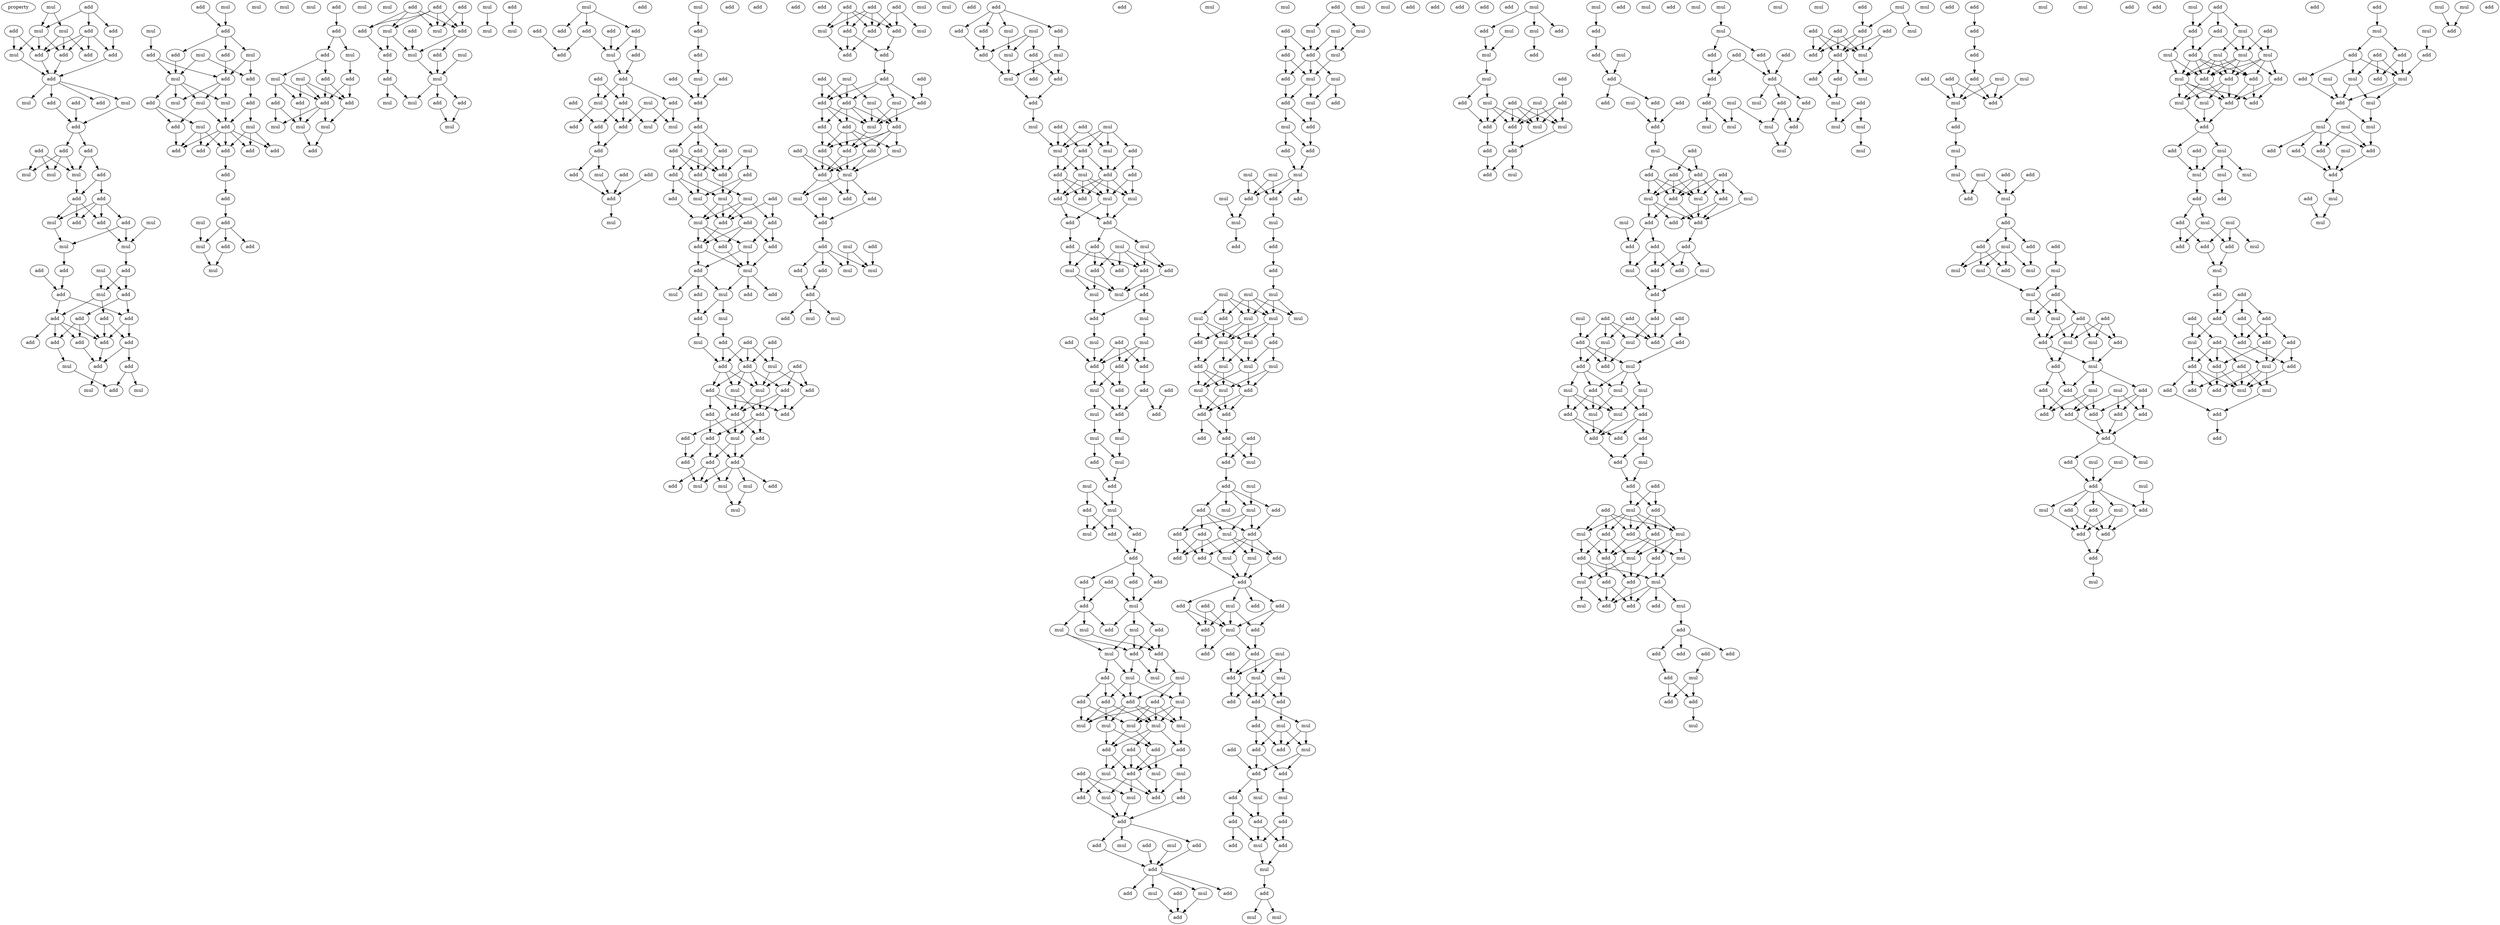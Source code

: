 digraph {
    node [fontcolor=black]
    property [mul=2,lf=1.6]
    0 [ label = add ];
    1 [ label = mul ];
    2 [ label = mul ];
    3 [ label = mul ];
    4 [ label = add ];
    5 [ label = add ];
    6 [ label = add ];
    7 [ label = add ];
    8 [ label = add ];
    9 [ label = add ];
    10 [ label = mul ];
    11 [ label = add ];
    12 [ label = add ];
    13 [ label = mul ];
    14 [ label = mul ];
    15 [ label = add ];
    16 [ label = add ];
    17 [ label = add ];
    18 [ label = add ];
    19 [ label = add ];
    20 [ label = add ];
    21 [ label = add ];
    22 [ label = add ];
    23 [ label = mul ];
    24 [ label = mul ];
    25 [ label = mul ];
    26 [ label = add ];
    27 [ label = add ];
    28 [ label = mul ];
    29 [ label = add ];
    30 [ label = add ];
    31 [ label = mul ];
    32 [ label = add ];
    33 [ label = mul ];
    34 [ label = mul ];
    35 [ label = add ];
    36 [ label = mul ];
    37 [ label = add ];
    38 [ label = add ];
    39 [ label = add ];
    40 [ label = add ];
    41 [ label = mul ];
    42 [ label = add ];
    43 [ label = add ];
    44 [ label = add ];
    45 [ label = add ];
    46 [ label = add ];
    47 [ label = add ];
    48 [ label = add ];
    49 [ label = add ];
    50 [ label = add ];
    51 [ label = add ];
    52 [ label = mul ];
    53 [ label = add ];
    54 [ label = add ];
    55 [ label = mul ];
    56 [ label = mul ];
    57 [ label = add ];
    58 [ label = mul ];
    59 [ label = add ];
    60 [ label = mul ];
    61 [ label = mul ];
    62 [ label = add ];
    63 [ label = add ];
    64 [ label = add ];
    65 [ label = mul ];
    66 [ label = mul ];
    67 [ label = add ];
    68 [ label = add ];
    69 [ label = add ];
    70 [ label = add ];
    71 [ label = mul ];
    72 [ label = mul ];
    73 [ label = mul ];
    74 [ label = mul ];
    75 [ label = add ];
    76 [ label = mul ];
    77 [ label = add ];
    78 [ label = add ];
    79 [ label = add ];
    80 [ label = add ];
    81 [ label = add ];
    82 [ label = add ];
    83 [ label = add ];
    84 [ label = add ];
    85 [ label = mul ];
    86 [ label = add ];
    87 [ label = mul ];
    88 [ label = add ];
    89 [ label = add ];
    90 [ label = mul ];
    91 [ label = mul ];
    92 [ label = mul ];
    93 [ label = mul ];
    94 [ label = add ];
    95 [ label = add ];
    96 [ label = add ];
    97 [ label = mul ];
    98 [ label = mul ];
    99 [ label = mul ];
    100 [ label = add ];
    101 [ label = mul ];
    102 [ label = add ];
    103 [ label = add ];
    104 [ label = add ];
    105 [ label = add ];
    106 [ label = add ];
    107 [ label = mul ];
    108 [ label = mul ];
    109 [ label = mul ];
    110 [ label = mul ];
    111 [ label = add ];
    112 [ label = add ];
    113 [ label = add ];
    114 [ label = add ];
    115 [ label = add ];
    116 [ label = add ];
    117 [ label = add ];
    118 [ label = mul ];
    119 [ label = mul ];
    120 [ label = mul ];
    121 [ label = add ];
    122 [ label = add ];
    123 [ label = mul ];
    124 [ label = add ];
    125 [ label = mul ];
    126 [ label = mul ];
    127 [ label = add ];
    128 [ label = add ];
    129 [ label = mul ];
    130 [ label = mul ];
    131 [ label = mul ];
    132 [ label = mul ];
    133 [ label = add ];
    134 [ label = mul ];
    135 [ label = mul ];
    136 [ label = add ];
    137 [ label = add ];
    138 [ label = add ];
    139 [ label = add ];
    140 [ label = add ];
    141 [ label = mul ];
    142 [ label = add ];
    143 [ label = add ];
    144 [ label = add ];
    145 [ label = add ];
    146 [ label = add ];
    147 [ label = add ];
    148 [ label = mul ];
    149 [ label = mul ];
    150 [ label = add ];
    151 [ label = add ];
    152 [ label = add ];
    153 [ label = mul ];
    154 [ label = add ];
    155 [ label = add ];
    156 [ label = mul ];
    157 [ label = add ];
    158 [ label = add ];
    159 [ label = add ];
    160 [ label = add ];
    161 [ label = mul ];
    162 [ label = add ];
    163 [ label = mul ];
    164 [ label = add ];
    165 [ label = mul ];
    166 [ label = add ];
    167 [ label = add ];
    168 [ label = add ];
    169 [ label = add ];
    170 [ label = add ];
    171 [ label = mul ];
    172 [ label = add ];
    173 [ label = add ];
    174 [ label = add ];
    175 [ label = add ];
    176 [ label = mul ];
    177 [ label = add ];
    178 [ label = add ];
    179 [ label = add ];
    180 [ label = add ];
    181 [ label = add ];
    182 [ label = add ];
    183 [ label = add ];
    184 [ label = add ];
    185 [ label = mul ];
    186 [ label = mul ];
    187 [ label = mul ];
    188 [ label = add ];
    189 [ label = mul ];
    190 [ label = add ];
    191 [ label = add ];
    192 [ label = add ];
    193 [ label = add ];
    194 [ label = add ];
    195 [ label = add ];
    196 [ label = mul ];
    197 [ label = add ];
    198 [ label = mul ];
    199 [ label = add ];
    200 [ label = add ];
    201 [ label = mul ];
    202 [ label = mul ];
    203 [ label = add ];
    204 [ label = mul ];
    205 [ label = add ];
    206 [ label = mul ];
    207 [ label = add ];
    208 [ label = add ];
    209 [ label = add ];
    210 [ label = mul ];
    211 [ label = add ];
    212 [ label = add ];
    213 [ label = add ];
    214 [ label = mul ];
    215 [ label = add ];
    216 [ label = mul ];
    217 [ label = add ];
    218 [ label = add ];
    219 [ label = add ];
    220 [ label = add ];
    221 [ label = add ];
    222 [ label = add ];
    223 [ label = mul ];
    224 [ label = add ];
    225 [ label = add ];
    226 [ label = add ];
    227 [ label = add ];
    228 [ label = add ];
    229 [ label = add ];
    230 [ label = mul ];
    231 [ label = add ];
    232 [ label = add ];
    233 [ label = mul ];
    234 [ label = mul ];
    235 [ label = mul ];
    236 [ label = add ];
    237 [ label = add ];
    238 [ label = add ];
    239 [ label = add ];
    240 [ label = add ];
    241 [ label = mul ];
    242 [ label = add ];
    243 [ label = mul ];
    244 [ label = add ];
    245 [ label = add ];
    246 [ label = add ];
    247 [ label = add ];
    248 [ label = add ];
    249 [ label = mul ];
    250 [ label = mul ];
    251 [ label = mul ];
    252 [ label = add ];
    253 [ label = add ];
    254 [ label = add ];
    255 [ label = add ];
    256 [ label = add ];
    257 [ label = add ];
    258 [ label = mul ];
    259 [ label = add ];
    260 [ label = add ];
    261 [ label = add ];
    262 [ label = add ];
    263 [ label = mul ];
    264 [ label = mul ];
    265 [ label = add ];
    266 [ label = mul ];
    267 [ label = mul ];
    268 [ label = add ];
    269 [ label = add ];
    270 [ label = add ];
    271 [ label = add ];
    272 [ label = add ];
    273 [ label = add ];
    274 [ label = mul ];
    275 [ label = add ];
    276 [ label = mul ];
    277 [ label = mul ];
    278 [ label = add ];
    279 [ label = add ];
    280 [ label = add ];
    281 [ label = mul ];
    282 [ label = mul ];
    283 [ label = mul ];
    284 [ label = add ];
    285 [ label = add ];
    286 [ label = mul ];
    287 [ label = add ];
    288 [ label = mul ];
    289 [ label = add ];
    290 [ label = add ];
    291 [ label = mul ];
    292 [ label = add ];
    293 [ label = add ];
    294 [ label = mul ];
    295 [ label = add ];
    296 [ label = add ];
    297 [ label = add ];
    298 [ label = mul ];
    299 [ label = add ];
    300 [ label = mul ];
    301 [ label = add ];
    302 [ label = mul ];
    303 [ label = mul ];
    304 [ label = add ];
    305 [ label = add ];
    306 [ label = mul ];
    307 [ label = add ];
    308 [ label = mul ];
    309 [ label = mul ];
    310 [ label = add ];
    311 [ label = add ];
    312 [ label = add ];
    313 [ label = add ];
    314 [ label = add ];
    315 [ label = mul ];
    316 [ label = mul ];
    317 [ label = add ];
    318 [ label = add ];
    319 [ label = mul ];
    320 [ label = add ];
    321 [ label = add ];
    322 [ label = mul ];
    323 [ label = add ];
    324 [ label = add ];
    325 [ label = mul ];
    326 [ label = add ];
    327 [ label = add ];
    328 [ label = mul ];
    329 [ label = add ];
    330 [ label = mul ];
    331 [ label = add ];
    332 [ label = mul ];
    333 [ label = add ];
    334 [ label = mul ];
    335 [ label = add ];
    336 [ label = mul ];
    337 [ label = add ];
    338 [ label = add ];
    339 [ label = add ];
    340 [ label = add ];
    341 [ label = mul ];
    342 [ label = add ];
    343 [ label = add ];
    344 [ label = mul ];
    345 [ label = add ];
    346 [ label = mul ];
    347 [ label = add ];
    348 [ label = mul ];
    349 [ label = mul ];
    350 [ label = mul ];
    351 [ label = add ];
    352 [ label = mul ];
    353 [ label = add ];
    354 [ label = add ];
    355 [ label = mul ];
    356 [ label = mul ];
    357 [ label = add ];
    358 [ label = add ];
    359 [ label = add ];
    360 [ label = add ];
    361 [ label = add ];
    362 [ label = add ];
    363 [ label = add ];
    364 [ label = add ];
    365 [ label = mul ];
    366 [ label = mul ];
    367 [ label = mul ];
    368 [ label = add ];
    369 [ label = mul ];
    370 [ label = add ];
    371 [ label = add ];
    372 [ label = mul ];
    373 [ label = add ];
    374 [ label = mul ];
    375 [ label = mul ];
    376 [ label = add ];
    377 [ label = mul ];
    378 [ label = add ];
    379 [ label = add ];
    380 [ label = mul ];
    381 [ label = add ];
    382 [ label = add ];
    383 [ label = mul ];
    384 [ label = mul ];
    385 [ label = mul ];
    386 [ label = mul ];
    387 [ label = mul ];
    388 [ label = add ];
    389 [ label = add ];
    390 [ label = add ];
    391 [ label = add ];
    392 [ label = add ];
    393 [ label = mul ];
    394 [ label = mul ];
    395 [ label = add ];
    396 [ label = mul ];
    397 [ label = add ];
    398 [ label = mul ];
    399 [ label = mul ];
    400 [ label = add ];
    401 [ label = add ];
    402 [ label = add ];
    403 [ label = add ];
    404 [ label = add ];
    405 [ label = mul ];
    406 [ label = add ];
    407 [ label = mul ];
    408 [ label = add ];
    409 [ label = add ];
    410 [ label = mul ];
    411 [ label = mul ];
    412 [ label = add ];
    413 [ label = add ];
    414 [ label = add ];
    415 [ label = add ];
    416 [ label = mul ];
    417 [ label = add ];
    418 [ label = mul ];
    419 [ label = mul ];
    420 [ label = add ];
    421 [ label = add ];
    422 [ label = mul ];
    423 [ label = mul ];
    424 [ label = mul ];
    425 [ label = add ];
    426 [ label = add ];
    427 [ label = add ];
    428 [ label = mul ];
    429 [ label = mul ];
    430 [ label = add ];
    431 [ label = mul ];
    432 [ label = add ];
    433 [ label = add ];
    434 [ label = mul ];
    435 [ label = mul ];
    436 [ label = mul ];
    437 [ label = mul ];
    438 [ label = add ];
    439 [ label = add ];
    440 [ label = add ];
    441 [ label = mul ];
    442 [ label = mul ];
    443 [ label = mul ];
    444 [ label = add ];
    445 [ label = add ];
    446 [ label = add ];
    447 [ label = mul ];
    448 [ label = mul ];
    449 [ label = mul ];
    450 [ label = mul ];
    451 [ label = add ];
    452 [ label = mul ];
    453 [ label = mul ];
    454 [ label = mul ];
    455 [ label = mul ];
    456 [ label = add ];
    457 [ label = mul ];
    458 [ label = add ];
    459 [ label = mul ];
    460 [ label = add ];
    461 [ label = mul ];
    462 [ label = mul ];
    463 [ label = mul ];
    464 [ label = mul ];
    465 [ label = add ];
    466 [ label = add ];
    467 [ label = add ];
    468 [ label = add ];
    469 [ label = add ];
    470 [ label = add ];
    471 [ label = add ];
    472 [ label = mul ];
    473 [ label = add ];
    474 [ label = add ];
    475 [ label = mul ];
    476 [ label = mul ];
    477 [ label = add ];
    478 [ label = add ];
    479 [ label = mul ];
    480 [ label = mul ];
    481 [ label = add ];
    482 [ label = add ];
    483 [ label = add ];
    484 [ label = mul ];
    485 [ label = add ];
    486 [ label = add ];
    487 [ label = add ];
    488 [ label = mul ];
    489 [ label = add ];
    490 [ label = add ];
    491 [ label = mul ];
    492 [ label = add ];
    493 [ label = add ];
    494 [ label = add ];
    495 [ label = add ];
    496 [ label = mul ];
    497 [ label = add ];
    498 [ label = add ];
    499 [ label = add ];
    500 [ label = mul ];
    501 [ label = add ];
    502 [ label = add ];
    503 [ label = mul ];
    504 [ label = mul ];
    505 [ label = add ];
    506 [ label = add ];
    507 [ label = add ];
    508 [ label = add ];
    509 [ label = mul ];
    510 [ label = add ];
    511 [ label = mul ];
    512 [ label = add ];
    513 [ label = add ];
    514 [ label = mul ];
    515 [ label = add ];
    516 [ label = add ];
    517 [ label = add ];
    518 [ label = mul ];
    519 [ label = mul ];
    520 [ label = add ];
    521 [ label = add ];
    522 [ label = add ];
    523 [ label = add ];
    524 [ label = mul ];
    525 [ label = add ];
    526 [ label = add ];
    527 [ label = mul ];
    528 [ label = add ];
    529 [ label = add ];
    530 [ label = add ];
    531 [ label = mul ];
    532 [ label = add ];
    533 [ label = mul ];
    534 [ label = mul ];
    535 [ label = mul ];
    536 [ label = add ];
    537 [ label = mul ];
    538 [ label = add ];
    539 [ label = mul ];
    540 [ label = add ];
    541 [ label = add ];
    542 [ label = mul ];
    543 [ label = add ];
    544 [ label = add ];
    545 [ label = add ];
    546 [ label = mul ];
    547 [ label = mul ];
    548 [ label = add ];
    549 [ label = mul ];
    550 [ label = mul ];
    551 [ label = add ];
    552 [ label = add ];
    553 [ label = add ];
    554 [ label = add ];
    555 [ label = mul ];
    556 [ label = mul ];
    557 [ label = add ];
    558 [ label = add ];
    559 [ label = add ];
    560 [ label = mul ];
    561 [ label = add ];
    562 [ label = add ];
    563 [ label = mul ];
    564 [ label = add ];
    565 [ label = add ];
    566 [ label = add ];
    567 [ label = mul ];
    568 [ label = add ];
    569 [ label = add ];
    570 [ label = add ];
    571 [ label = add ];
    572 [ label = add ];
    573 [ label = mul ];
    574 [ label = mul ];
    575 [ label = add ];
    576 [ label = add ];
    577 [ label = mul ];
    578 [ label = add ];
    579 [ label = add ];
    580 [ label = add ];
    581 [ label = mul ];
    582 [ label = add ];
    583 [ label = add ];
    584 [ label = add ];
    585 [ label = mul ];
    586 [ label = add ];
    587 [ label = mul ];
    588 [ label = add ];
    589 [ label = mul ];
    590 [ label = add ];
    591 [ label = add ];
    592 [ label = mul ];
    593 [ label = add ];
    594 [ label = add ];
    595 [ label = add ];
    596 [ label = add ];
    597 [ label = mul ];
    598 [ label = mul ];
    599 [ label = add ];
    600 [ label = add ];
    601 [ label = add ];
    602 [ label = mul ];
    603 [ label = add ];
    604 [ label = add ];
    605 [ label = mul ];
    606 [ label = mul ];
    607 [ label = mul ];
    608 [ label = add ];
    609 [ label = mul ];
    610 [ label = add ];
    611 [ label = add ];
    612 [ label = mul ];
    613 [ label = add ];
    614 [ label = add ];
    615 [ label = add ];
    616 [ label = add ];
    617 [ label = mul ];
    618 [ label = add ];
    619 [ label = mul ];
    620 [ label = add ];
    621 [ label = mul ];
    622 [ label = add ];
    623 [ label = add ];
    624 [ label = add ];
    625 [ label = add ];
    626 [ label = add ];
    627 [ label = mul ];
    628 [ label = mul ];
    629 [ label = mul ];
    630 [ label = add ];
    631 [ label = add ];
    632 [ label = mul ];
    633 [ label = add ];
    634 [ label = mul ];
    635 [ label = mul ];
    636 [ label = add ];
    637 [ label = add ];
    638 [ label = mul ];
    639 [ label = add ];
    640 [ label = add ];
    641 [ label = mul ];
    642 [ label = add ];
    643 [ label = add ];
    644 [ label = add ];
    645 [ label = add ];
    646 [ label = add ];
    647 [ label = add ];
    648 [ label = add ];
    649 [ label = mul ];
    650 [ label = add ];
    651 [ label = add ];
    652 [ label = mul ];
    653 [ label = mul ];
    654 [ label = mul ];
    655 [ label = mul ];
    656 [ label = mul ];
    657 [ label = add ];
    658 [ label = add ];
    659 [ label = add ];
    660 [ label = add ];
    661 [ label = add ];
    662 [ label = add ];
    663 [ label = mul ];
    664 [ label = add ];
    665 [ label = add ];
    666 [ label = add ];
    667 [ label = mul ];
    668 [ label = mul ];
    669 [ label = mul ];
    670 [ label = mul ];
    671 [ label = add ];
    672 [ label = mul ];
    673 [ label = add ];
    674 [ label = mul ];
    675 [ label = add ];
    676 [ label = add ];
    677 [ label = add ];
    678 [ label = mul ];
    679 [ label = add ];
    680 [ label = mul ];
    681 [ label = add ];
    682 [ label = add ];
    683 [ label = add ];
    684 [ label = add ];
    685 [ label = mul ];
    686 [ label = mul ];
    687 [ label = add ];
    688 [ label = mul ];
    689 [ label = mul ];
    690 [ label = mul ];
    691 [ label = mul ];
    692 [ label = add ];
    693 [ label = add ];
    694 [ label = add ];
    695 [ label = mul ];
    696 [ label = mul ];
    697 [ label = add ];
    698 [ label = add ];
    699 [ label = add ];
    700 [ label = add ];
    701 [ label = mul ];
    702 [ label = mul ];
    703 [ label = add ];
    704 [ label = mul ];
    705 [ label = add ];
    706 [ label = add ];
    707 [ label = mul ];
    708 [ label = mul ];
    709 [ label = add ];
    710 [ label = add ];
    711 [ label = mul ];
    712 [ label = add ];
    713 [ label = mul ];
    714 [ label = add ];
    715 [ label = add ];
    716 [ label = mul ];
    717 [ label = add ];
    718 [ label = add ];
    719 [ label = add ];
    720 [ label = mul ];
    721 [ label = mul ];
    722 [ label = add ];
    723 [ label = mul ];
    724 [ label = mul ];
    725 [ label = add ];
    726 [ label = mul ];
    727 [ label = add ];
    728 [ label = mul ];
    729 [ label = add ];
    730 [ label = mul ];
    731 [ label = mul ];
    732 [ label = mul ];
    733 [ label = add ];
    734 [ label = add ];
    735 [ label = add ];
    736 [ label = mul ];
    737 [ label = add ];
    738 [ label = mul ];
    739 [ label = mul ];
    740 [ label = add ];
    741 [ label = add ];
    742 [ label = add ];
    743 [ label = add ];
    744 [ label = add ];
    745 [ label = add ];
    746 [ label = add ];
    747 [ label = add ];
    748 [ label = add ];
    749 [ label = mul ];
    750 [ label = mul ];
    751 [ label = mul ];
    752 [ label = add ];
    753 [ label = mul ];
    754 [ label = add ];
    755 [ label = add ];
    756 [ label = mul ];
    757 [ label = add ];
    758 [ label = mul ];
    759 [ label = add ];
    760 [ label = add ];
    761 [ label = add ];
    762 [ label = mul ];
    763 [ label = mul ];
    764 [ label = add ];
    765 [ label = add ];
    766 [ label = add ];
    767 [ label = mul ];
    768 [ label = add ];
    769 [ label = add ];
    770 [ label = mul ];
    771 [ label = mul ];
    772 [ label = mul ];
    773 [ label = mul ];
    774 [ label = add ];
    775 [ label = add ];
    776 [ label = add ];
    777 [ label = mul ];
    778 [ label = add ];
    779 [ label = mul ];
    780 [ label = add ];
    781 [ label = mul ];
    782 [ label = add ];
    783 [ label = add ];
    784 [ label = mul ];
    785 [ label = add ];
    786 [ label = add ];
    787 [ label = mul ];
    788 [ label = add ];
    789 [ label = mul ];
    790 [ label = mul ];
    791 [ label = add ];
    792 [ label = add ];
    793 [ label = mul ];
    794 [ label = mul ];
    795 [ label = add ];
    796 [ label = mul ];
    797 [ label = add ];
    798 [ label = add ];
    799 [ label = add ];
    800 [ label = mul ];
    801 [ label = add ];
    802 [ label = add ];
    803 [ label = add ];
    804 [ label = add ];
    805 [ label = add ];
    806 [ label = add ];
    807 [ label = add ];
    808 [ label = add ];
    809 [ label = add ];
    810 [ label = mul ];
    811 [ label = add ];
    812 [ label = add ];
    813 [ label = add ];
    814 [ label = add ];
    815 [ label = add ];
    816 [ label = mul ];
    817 [ label = add ];
    818 [ label = mul ];
    819 [ label = add ];
    820 [ label = mul ];
    821 [ label = add ];
    822 [ label = add ];
    823 [ label = add ];
    824 [ label = add ];
    825 [ label = mul ];
    826 [ label = mul ];
    827 [ label = add ];
    828 [ label = add ];
    829 [ label = add ];
    830 [ label = add ];
    831 [ label = add ];
    832 [ label = mul ];
    833 [ label = add ];
    834 [ label = mul ];
    835 [ label = mul ];
    836 [ label = add ];
    837 [ label = mul ];
    838 [ label = mul ];
    839 [ label = mul ];
    840 [ label = mul ];
    841 [ label = add ];
    842 [ label = mul ];
    843 [ label = add ];
    844 [ label = add ];
    845 [ label = add ];
    846 [ label = add ];
    847 [ label = mul ];
    848 [ label = add ];
    849 [ label = add ];
    850 [ label = mul ];
    851 [ label = mul ];
    852 [ label = mul ];
    853 [ label = add ];
    0 -> 3 [ name = 0 ];
    0 -> 5 [ name = 1 ];
    0 -> 6 [ name = 2 ];
    1 -> 2 [ name = 3 ];
    1 -> 3 [ name = 4 ];
    2 -> 8 [ name = 5 ];
    2 -> 9 [ name = 6 ];
    2 -> 11 [ name = 7 ];
    3 -> 9 [ name = 8 ];
    3 -> 10 [ name = 9 ];
    3 -> 11 [ name = 10 ];
    4 -> 10 [ name = 11 ];
    4 -> 11 [ name = 12 ];
    5 -> 7 [ name = 13 ];
    6 -> 7 [ name = 14 ];
    6 -> 8 [ name = 15 ];
    6 -> 9 [ name = 16 ];
    6 -> 11 [ name = 17 ];
    7 -> 12 [ name = 18 ];
    9 -> 12 [ name = 19 ];
    10 -> 12 [ name = 20 ];
    11 -> 12 [ name = 21 ];
    12 -> 13 [ name = 22 ];
    12 -> 14 [ name = 23 ];
    12 -> 15 [ name = 24 ];
    12 -> 16 [ name = 25 ];
    14 -> 18 [ name = 26 ];
    16 -> 18 [ name = 27 ];
    17 -> 18 [ name = 28 ];
    18 -> 19 [ name = 29 ];
    18 -> 21 [ name = 30 ];
    19 -> 23 [ name = 31 ];
    19 -> 24 [ name = 32 ];
    19 -> 25 [ name = 33 ];
    20 -> 23 [ name = 34 ];
    20 -> 24 [ name = 35 ];
    20 -> 25 [ name = 36 ];
    21 -> 22 [ name = 37 ];
    21 -> 24 [ name = 38 ];
    22 -> 26 [ name = 39 ];
    22 -> 27 [ name = 40 ];
    24 -> 26 [ name = 41 ];
    26 -> 28 [ name = 42 ];
    26 -> 29 [ name = 43 ];
    26 -> 30 [ name = 44 ];
    27 -> 28 [ name = 45 ];
    27 -> 29 [ name = 46 ];
    27 -> 30 [ name = 47 ];
    27 -> 32 [ name = 48 ];
    28 -> 34 [ name = 49 ];
    30 -> 33 [ name = 50 ];
    31 -> 33 [ name = 51 ];
    32 -> 33 [ name = 52 ];
    32 -> 34 [ name = 53 ];
    33 -> 38 [ name = 54 ];
    34 -> 35 [ name = 55 ];
    35 -> 40 [ name = 56 ];
    36 -> 39 [ name = 57 ];
    36 -> 41 [ name = 58 ];
    37 -> 40 [ name = 59 ];
    38 -> 39 [ name = 60 ];
    38 -> 41 [ name = 61 ];
    39 -> 44 [ name = 62 ];
    39 -> 45 [ name = 63 ];
    40 -> 42 [ name = 64 ];
    40 -> 44 [ name = 65 ];
    41 -> 42 [ name = 66 ];
    41 -> 43 [ name = 67 ];
    42 -> 46 [ name = 68 ];
    42 -> 47 [ name = 69 ];
    42 -> 49 [ name = 70 ];
    42 -> 50 [ name = 71 ];
    43 -> 48 [ name = 72 ];
    43 -> 50 [ name = 73 ];
    44 -> 48 [ name = 74 ];
    44 -> 50 [ name = 75 ];
    45 -> 47 [ name = 76 ];
    45 -> 49 [ name = 77 ];
    45 -> 50 [ name = 78 ];
    47 -> 53 [ name = 79 ];
    48 -> 51 [ name = 80 ];
    48 -> 53 [ name = 81 ];
    49 -> 52 [ name = 82 ];
    50 -> 53 [ name = 83 ];
    51 -> 54 [ name = 84 ];
    51 -> 55 [ name = 85 ];
    52 -> 54 [ name = 86 ];
    53 -> 56 [ name = 87 ];
    57 -> 59 [ name = 88 ];
    58 -> 59 [ name = 89 ];
    59 -> 62 [ name = 90 ];
    59 -> 64 [ name = 91 ];
    59 -> 65 [ name = 92 ];
    60 -> 63 [ name = 93 ];
    61 -> 66 [ name = 94 ];
    61 -> 67 [ name = 95 ];
    62 -> 66 [ name = 96 ];
    63 -> 66 [ name = 97 ];
    63 -> 68 [ name = 98 ];
    64 -> 68 [ name = 99 ];
    65 -> 67 [ name = 100 ];
    65 -> 68 [ name = 101 ];
    66 -> 69 [ name = 102 ];
    66 -> 71 [ name = 103 ];
    66 -> 72 [ name = 104 ];
    66 -> 73 [ name = 105 ];
    67 -> 70 [ name = 106 ];
    68 -> 71 [ name = 107 ];
    68 -> 72 [ name = 108 ];
    68 -> 73 [ name = 109 ];
    69 -> 75 [ name = 110 ];
    69 -> 76 [ name = 111 ];
    70 -> 74 [ name = 112 ];
    70 -> 77 [ name = 113 ];
    71 -> 75 [ name = 114 ];
    71 -> 77 [ name = 115 ];
    73 -> 77 [ name = 116 ];
    74 -> 78 [ name = 117 ];
    74 -> 80 [ name = 118 ];
    74 -> 81 [ name = 119 ];
    75 -> 79 [ name = 120 ];
    76 -> 79 [ name = 121 ];
    76 -> 80 [ name = 122 ];
    76 -> 82 [ name = 123 ];
    77 -> 78 [ name = 124 ];
    77 -> 79 [ name = 125 ];
    77 -> 80 [ name = 126 ];
    77 -> 81 [ name = 127 ];
    77 -> 82 [ name = 128 ];
    80 -> 83 [ name = 129 ];
    83 -> 84 [ name = 130 ];
    84 -> 86 [ name = 131 ];
    85 -> 90 [ name = 132 ];
    86 -> 88 [ name = 133 ];
    86 -> 89 [ name = 134 ];
    86 -> 90 [ name = 135 ];
    88 -> 91 [ name = 136 ];
    90 -> 91 [ name = 137 ];
    94 -> 95 [ name = 138 ];
    95 -> 96 [ name = 139 ];
    95 -> 97 [ name = 140 ];
    96 -> 100 [ name = 141 ];
    96 -> 101 [ name = 142 ];
    97 -> 102 [ name = 143 ];
    99 -> 103 [ name = 144 ];
    99 -> 104 [ name = 145 ];
    99 -> 106 [ name = 146 ];
    100 -> 103 [ name = 147 ];
    100 -> 106 [ name = 148 ];
    101 -> 103 [ name = 149 ];
    101 -> 104 [ name = 150 ];
    101 -> 105 [ name = 151 ];
    102 -> 103 [ name = 152 ];
    102 -> 106 [ name = 153 ];
    103 -> 108 [ name = 154 ];
    103 -> 109 [ name = 155 ];
    103 -> 110 [ name = 156 ];
    104 -> 110 [ name = 157 ];
    105 -> 108 [ name = 158 ];
    105 -> 110 [ name = 159 ];
    106 -> 109 [ name = 160 ];
    109 -> 111 [ name = 161 ];
    110 -> 111 [ name = 162 ];
    112 -> 115 [ name = 163 ];
    112 -> 116 [ name = 164 ];
    112 -> 118 [ name = 165 ];
    112 -> 119 [ name = 166 ];
    113 -> 115 [ name = 167 ];
    113 -> 116 [ name = 168 ];
    113 -> 118 [ name = 169 ];
    113 -> 119 [ name = 170 ];
    114 -> 115 [ name = 171 ];
    114 -> 118 [ name = 172 ];
    115 -> 120 [ name = 173 ];
    115 -> 122 [ name = 174 ];
    116 -> 121 [ name = 175 ];
    117 -> 120 [ name = 176 ];
    119 -> 120 [ name = 177 ];
    119 -> 121 [ name = 178 ];
    120 -> 125 [ name = 179 ];
    121 -> 124 [ name = 180 ];
    122 -> 125 [ name = 181 ];
    123 -> 125 [ name = 182 ];
    124 -> 126 [ name = 183 ];
    124 -> 129 [ name = 184 ];
    125 -> 127 [ name = 185 ];
    125 -> 128 [ name = 186 ];
    125 -> 129 [ name = 187 ];
    127 -> 130 [ name = 188 ];
    128 -> 130 [ name = 189 ];
    131 -> 132 [ name = 190 ];
    133 -> 134 [ name = 191 ];
    135 -> 136 [ name = 192 ];
    135 -> 138 [ name = 193 ];
    135 -> 140 [ name = 194 ];
    136 -> 141 [ name = 195 ];
    136 -> 143 [ name = 196 ];
    137 -> 141 [ name = 197 ];
    139 -> 143 [ name = 198 ];
    140 -> 141 [ name = 199 ];
    140 -> 142 [ name = 200 ];
    141 -> 145 [ name = 201 ];
    142 -> 145 [ name = 202 ];
    145 -> 147 [ name = 203 ];
    145 -> 148 [ name = 204 ];
    145 -> 151 [ name = 205 ];
    146 -> 147 [ name = 206 ];
    146 -> 148 [ name = 207 ];
    147 -> 153 [ name = 208 ];
    147 -> 154 [ name = 209 ];
    147 -> 155 [ name = 210 ];
    148 -> 152 [ name = 211 ];
    148 -> 154 [ name = 212 ];
    149 -> 154 [ name = 213 ];
    149 -> 156 [ name = 214 ];
    150 -> 155 [ name = 215 ];
    151 -> 153 [ name = 216 ];
    151 -> 156 [ name = 217 ];
    154 -> 157 [ name = 218 ];
    155 -> 157 [ name = 219 ];
    157 -> 158 [ name = 220 ];
    157 -> 161 [ name = 221 ];
    158 -> 162 [ name = 222 ];
    159 -> 162 [ name = 223 ];
    160 -> 162 [ name = 224 ];
    161 -> 162 [ name = 225 ];
    162 -> 165 [ name = 226 ];
    163 -> 167 [ name = 227 ];
    167 -> 168 [ name = 228 ];
    168 -> 171 [ name = 229 ];
    170 -> 174 [ name = 230 ];
    171 -> 174 [ name = 231 ];
    172 -> 174 [ name = 232 ];
    174 -> 175 [ name = 233 ];
    175 -> 177 [ name = 234 ];
    175 -> 178 [ name = 235 ];
    175 -> 179 [ name = 236 ];
    176 -> 181 [ name = 237 ];
    176 -> 183 [ name = 238 ];
    177 -> 180 [ name = 239 ];
    177 -> 182 [ name = 240 ];
    177 -> 183 [ name = 241 ];
    178 -> 182 [ name = 242 ];
    178 -> 183 [ name = 243 ];
    179 -> 180 [ name = 244 ];
    179 -> 182 [ name = 245 ];
    179 -> 183 [ name = 246 ];
    180 -> 186 [ name = 247 ];
    180 -> 187 [ name = 248 ];
    180 -> 188 [ name = 249 ];
    181 -> 186 [ name = 250 ];
    181 -> 187 [ name = 251 ];
    182 -> 185 [ name = 252 ];
    182 -> 186 [ name = 253 ];
    183 -> 187 [ name = 254 ];
    184 -> 191 [ name = 255 ];
    184 -> 192 [ name = 256 ];
    185 -> 189 [ name = 257 ];
    185 -> 191 [ name = 258 ];
    185 -> 192 [ name = 259 ];
    186 -> 192 [ name = 260 ];
    187 -> 189 [ name = 261 ];
    187 -> 190 [ name = 262 ];
    187 -> 192 [ name = 263 ];
    188 -> 189 [ name = 264 ];
    189 -> 193 [ name = 265 ];
    189 -> 195 [ name = 266 ];
    189 -> 196 [ name = 267 ];
    190 -> 193 [ name = 268 ];
    190 -> 194 [ name = 269 ];
    190 -> 195 [ name = 270 ];
    191 -> 194 [ name = 271 ];
    191 -> 196 [ name = 272 ];
    192 -> 195 [ name = 273 ];
    193 -> 198 [ name = 274 ];
    194 -> 198 [ name = 275 ];
    195 -> 197 [ name = 276 ];
    195 -> 198 [ name = 277 ];
    196 -> 197 [ name = 278 ];
    196 -> 198 [ name = 279 ];
    197 -> 200 [ name = 280 ];
    197 -> 201 [ name = 281 ];
    197 -> 202 [ name = 282 ];
    198 -> 199 [ name = 283 ];
    198 -> 202 [ name = 284 ];
    198 -> 203 [ name = 285 ];
    200 -> 205 [ name = 286 ];
    202 -> 204 [ name = 287 ];
    202 -> 205 [ name = 288 ];
    204 -> 209 [ name = 289 ];
    205 -> 206 [ name = 290 ];
    206 -> 211 [ name = 291 ];
    207 -> 210 [ name = 292 ];
    207 -> 211 [ name = 293 ];
    207 -> 213 [ name = 294 ];
    208 -> 210 [ name = 295 ];
    208 -> 213 [ name = 296 ];
    209 -> 211 [ name = 297 ];
    209 -> 213 [ name = 298 ];
    210 -> 214 [ name = 299 ];
    210 -> 218 [ name = 300 ];
    211 -> 214 [ name = 301 ];
    211 -> 215 [ name = 302 ];
    211 -> 216 [ name = 303 ];
    212 -> 214 [ name = 304 ];
    212 -> 217 [ name = 305 ];
    212 -> 218 [ name = 306 ];
    213 -> 214 [ name = 307 ];
    213 -> 215 [ name = 308 ];
    213 -> 216 [ name = 309 ];
    213 -> 217 [ name = 310 ];
    214 -> 219 [ name = 311 ];
    214 -> 221 [ name = 312 ];
    215 -> 219 [ name = 313 ];
    215 -> 220 [ name = 314 ];
    215 -> 222 [ name = 315 ];
    216 -> 219 [ name = 316 ];
    216 -> 221 [ name = 317 ];
    217 -> 219 [ name = 318 ];
    217 -> 221 [ name = 319 ];
    217 -> 222 [ name = 320 ];
    218 -> 222 [ name = 321 ];
    219 -> 223 [ name = 322 ];
    219 -> 224 [ name = 323 ];
    219 -> 225 [ name = 324 ];
    220 -> 223 [ name = 325 ];
    220 -> 226 [ name = 326 ];
    221 -> 223 [ name = 327 ];
    221 -> 225 [ name = 328 ];
    221 -> 226 [ name = 329 ];
    223 -> 228 [ name = 330 ];
    223 -> 229 [ name = 331 ];
    224 -> 227 [ name = 332 ];
    225 -> 229 [ name = 333 ];
    226 -> 227 [ name = 334 ];
    226 -> 228 [ name = 335 ];
    226 -> 229 [ name = 336 ];
    227 -> 233 [ name = 337 ];
    228 -> 231 [ name = 338 ];
    228 -> 233 [ name = 339 ];
    228 -> 234 [ name = 340 ];
    229 -> 230 [ name = 341 ];
    229 -> 232 [ name = 342 ];
    229 -> 233 [ name = 343 ];
    229 -> 234 [ name = 344 ];
    230 -> 235 [ name = 345 ];
    234 -> 235 [ name = 346 ];
    236 -> 239 [ name = 347 ];
    236 -> 241 [ name = 348 ];
    236 -> 242 [ name = 349 ];
    237 -> 239 [ name = 350 ];
    237 -> 240 [ name = 351 ];
    237 -> 242 [ name = 352 ];
    237 -> 243 [ name = 353 ];
    238 -> 239 [ name = 354 ];
    238 -> 240 [ name = 355 ];
    238 -> 242 [ name = 356 ];
    238 -> 243 [ name = 357 ];
    239 -> 244 [ name = 358 ];
    240 -> 244 [ name = 359 ];
    240 -> 245 [ name = 360 ];
    242 -> 245 [ name = 361 ];
    243 -> 244 [ name = 362 ];
    245 -> 247 [ name = 363 ];
    246 -> 253 [ name = 364 ];
    246 -> 254 [ name = 365 ];
    247 -> 251 [ name = 366 ];
    247 -> 252 [ name = 367 ];
    247 -> 253 [ name = 368 ];
    247 -> 254 [ name = 369 ];
    248 -> 252 [ name = 370 ];
    249 -> 250 [ name = 371 ];
    249 -> 253 [ name = 372 ];
    249 -> 254 [ name = 373 ];
    250 -> 256 [ name = 374 ];
    250 -> 258 [ name = 375 ];
    251 -> 256 [ name = 376 ];
    251 -> 258 [ name = 377 ];
    252 -> 258 [ name = 378 ];
    253 -> 255 [ name = 379 ];
    253 -> 257 [ name = 380 ];
    253 -> 258 [ name = 381 ];
    254 -> 255 [ name = 382 ];
    254 -> 256 [ name = 383 ];
    254 -> 257 [ name = 384 ];
    254 -> 258 [ name = 385 ];
    255 -> 259 [ name = 386 ];
    255 -> 260 [ name = 387 ];
    255 -> 262 [ name = 388 ];
    255 -> 263 [ name = 389 ];
    256 -> 259 [ name = 390 ];
    256 -> 260 [ name = 391 ];
    256 -> 262 [ name = 392 ];
    256 -> 263 [ name = 393 ];
    257 -> 260 [ name = 394 ];
    257 -> 262 [ name = 395 ];
    258 -> 260 [ name = 396 ];
    259 -> 264 [ name = 397 ];
    259 -> 265 [ name = 398 ];
    260 -> 264 [ name = 399 ];
    260 -> 265 [ name = 400 ];
    261 -> 264 [ name = 401 ];
    261 -> 265 [ name = 402 ];
    262 -> 264 [ name = 403 ];
    262 -> 265 [ name = 404 ];
    263 -> 264 [ name = 405 ];
    264 -> 267 [ name = 406 ];
    264 -> 268 [ name = 407 ];
    264 -> 269 [ name = 408 ];
    265 -> 267 [ name = 409 ];
    265 -> 268 [ name = 410 ];
    267 -> 271 [ name = 411 ];
    269 -> 271 [ name = 412 ];
    270 -> 271 [ name = 413 ];
    271 -> 273 [ name = 414 ];
    272 -> 277 [ name = 415 ];
    273 -> 275 [ name = 416 ];
    273 -> 276 [ name = 417 ];
    273 -> 277 [ name = 418 ];
    273 -> 278 [ name = 419 ];
    274 -> 276 [ name = 420 ];
    274 -> 277 [ name = 421 ];
    275 -> 279 [ name = 422 ];
    278 -> 279 [ name = 423 ];
    279 -> 280 [ name = 424 ];
    279 -> 281 [ name = 425 ];
    279 -> 283 [ name = 426 ];
    285 -> 286 [ name = 427 ];
    285 -> 287 [ name = 428 ];
    285 -> 289 [ name = 429 ];
    285 -> 290 [ name = 430 ];
    286 -> 291 [ name = 431 ];
    287 -> 293 [ name = 432 ];
    288 -> 291 [ name = 433 ];
    288 -> 292 [ name = 434 ];
    288 -> 293 [ name = 435 ];
    289 -> 293 [ name = 436 ];
    290 -> 294 [ name = 437 ];
    291 -> 298 [ name = 438 ];
    292 -> 295 [ name = 439 ];
    292 -> 296 [ name = 440 ];
    293 -> 298 [ name = 441 ];
    294 -> 296 [ name = 442 ];
    294 -> 298 [ name = 443 ];
    296 -> 299 [ name = 444 ];
    298 -> 299 [ name = 445 ];
    299 -> 300 [ name = 446 ];
    300 -> 308 [ name = 447 ];
    301 -> 307 [ name = 448 ];
    301 -> 308 [ name = 449 ];
    302 -> 305 [ name = 450 ];
    302 -> 306 [ name = 451 ];
    302 -> 307 [ name = 452 ];
    302 -> 308 [ name = 453 ];
    304 -> 306 [ name = 454 ];
    304 -> 308 [ name = 455 ];
    305 -> 311 [ name = 456 ];
    305 -> 312 [ name = 457 ];
    306 -> 312 [ name = 458 ];
    307 -> 309 [ name = 459 ];
    307 -> 310 [ name = 460 ];
    307 -> 312 [ name = 461 ];
    308 -> 309 [ name = 462 ];
    308 -> 310 [ name = 463 ];
    309 -> 313 [ name = 464 ];
    309 -> 314 [ name = 465 ];
    309 -> 315 [ name = 466 ];
    309 -> 316 [ name = 467 ];
    310 -> 313 [ name = 468 ];
    310 -> 314 [ name = 469 ];
    310 -> 316 [ name = 470 ];
    311 -> 315 [ name = 471 ];
    311 -> 316 [ name = 472 ];
    312 -> 313 [ name = 473 ];
    312 -> 314 [ name = 474 ];
    312 -> 315 [ name = 475 ];
    312 -> 316 [ name = 476 ];
    314 -> 317 [ name = 477 ];
    314 -> 318 [ name = 478 ];
    315 -> 317 [ name = 479 ];
    316 -> 317 [ name = 480 ];
    316 -> 318 [ name = 481 ];
    317 -> 319 [ name = 482 ];
    317 -> 321 [ name = 483 ];
    318 -> 320 [ name = 484 ];
    319 -> 323 [ name = 485 ];
    319 -> 326 [ name = 486 ];
    320 -> 323 [ name = 487 ];
    320 -> 325 [ name = 488 ];
    321 -> 324 [ name = 489 ];
    321 -> 325 [ name = 490 ];
    321 -> 327 [ name = 491 ];
    322 -> 323 [ name = 492 ];
    322 -> 324 [ name = 493 ];
    322 -> 326 [ name = 494 ];
    322 -> 327 [ name = 495 ];
    323 -> 328 [ name = 496 ];
    323 -> 329 [ name = 497 ];
    325 -> 328 [ name = 498 ];
    325 -> 330 [ name = 499 ];
    326 -> 328 [ name = 500 ];
    327 -> 328 [ name = 501 ];
    327 -> 330 [ name = 502 ];
    329 -> 331 [ name = 503 ];
    329 -> 332 [ name = 504 ];
    330 -> 331 [ name = 505 ];
    331 -> 334 [ name = 506 ];
    332 -> 336 [ name = 507 ];
    333 -> 337 [ name = 508 ];
    333 -> 338 [ name = 509 ];
    333 -> 339 [ name = 510 ];
    334 -> 338 [ name = 511 ];
    335 -> 338 [ name = 512 ];
    336 -> 337 [ name = 513 ];
    336 -> 338 [ name = 514 ];
    336 -> 339 [ name = 515 ];
    337 -> 340 [ name = 516 ];
    338 -> 341 [ name = 517 ];
    338 -> 343 [ name = 518 ];
    339 -> 341 [ name = 519 ];
    339 -> 343 [ name = 520 ];
    340 -> 345 [ name = 521 ];
    340 -> 347 [ name = 522 ];
    341 -> 344 [ name = 523 ];
    341 -> 345 [ name = 524 ];
    342 -> 347 [ name = 525 ];
    343 -> 345 [ name = 526 ];
    344 -> 349 [ name = 527 ];
    345 -> 348 [ name = 528 ];
    348 -> 350 [ name = 529 ];
    349 -> 350 [ name = 530 ];
    349 -> 351 [ name = 531 ];
    350 -> 353 [ name = 532 ];
    351 -> 353 [ name = 533 ];
    352 -> 354 [ name = 534 ];
    352 -> 355 [ name = 535 ];
    353 -> 355 [ name = 536 ];
    354 -> 356 [ name = 537 ];
    354 -> 357 [ name = 538 ];
    355 -> 356 [ name = 539 ];
    355 -> 357 [ name = 540 ];
    355 -> 358 [ name = 541 ];
    357 -> 359 [ name = 542 ];
    358 -> 359 [ name = 543 ];
    359 -> 360 [ name = 544 ];
    359 -> 362 [ name = 545 ];
    359 -> 363 [ name = 546 ];
    360 -> 365 [ name = 547 ];
    361 -> 364 [ name = 548 ];
    361 -> 365 [ name = 549 ];
    362 -> 365 [ name = 550 ];
    363 -> 364 [ name = 551 ];
    364 -> 366 [ name = 552 ];
    364 -> 368 [ name = 553 ];
    364 -> 369 [ name = 554 ];
    365 -> 367 [ name = 555 ];
    365 -> 368 [ name = 556 ];
    365 -> 370 [ name = 557 ];
    366 -> 371 [ name = 558 ];
    366 -> 372 [ name = 559 ];
    367 -> 371 [ name = 560 ];
    367 -> 372 [ name = 561 ];
    367 -> 373 [ name = 562 ];
    369 -> 373 [ name = 563 ];
    370 -> 371 [ name = 564 ];
    370 -> 373 [ name = 565 ];
    371 -> 374 [ name = 566 ];
    371 -> 377 [ name = 567 ];
    372 -> 376 [ name = 568 ];
    372 -> 377 [ name = 569 ];
    373 -> 374 [ name = 570 ];
    373 -> 375 [ name = 571 ];
    375 -> 379 [ name = 572 ];
    375 -> 380 [ name = 573 ];
    375 -> 381 [ name = 574 ];
    376 -> 378 [ name = 575 ];
    376 -> 379 [ name = 576 ];
    376 -> 382 [ name = 577 ];
    377 -> 379 [ name = 578 ];
    377 -> 380 [ name = 579 ];
    377 -> 382 [ name = 580 ];
    378 -> 383 [ name = 581 ];
    378 -> 386 [ name = 582 ];
    379 -> 384 [ name = 583 ];
    379 -> 385 [ name = 584 ];
    379 -> 386 [ name = 585 ];
    379 -> 387 [ name = 586 ];
    380 -> 383 [ name = 587 ];
    380 -> 384 [ name = 588 ];
    380 -> 387 [ name = 589 ];
    381 -> 383 [ name = 590 ];
    381 -> 384 [ name = 591 ];
    381 -> 386 [ name = 592 ];
    381 -> 387 [ name = 593 ];
    382 -> 385 [ name = 594 ];
    382 -> 386 [ name = 595 ];
    382 -> 387 [ name = 596 ];
    383 -> 388 [ name = 597 ];
    383 -> 390 [ name = 598 ];
    384 -> 389 [ name = 599 ];
    385 -> 388 [ name = 600 ];
    385 -> 390 [ name = 601 ];
    387 -> 389 [ name = 602 ];
    387 -> 390 [ name = 603 ];
    387 -> 391 [ name = 604 ];
    388 -> 392 [ name = 605 ];
    388 -> 396 [ name = 606 ];
    389 -> 392 [ name = 607 ];
    389 -> 393 [ name = 608 ];
    390 -> 392 [ name = 609 ];
    390 -> 394 [ name = 610 ];
    391 -> 392 [ name = 611 ];
    391 -> 394 [ name = 612 ];
    391 -> 396 [ name = 613 ];
    392 -> 398 [ name = 614 ];
    392 -> 399 [ name = 615 ];
    392 -> 401 [ name = 616 ];
    393 -> 400 [ name = 617 ];
    393 -> 401 [ name = 618 ];
    394 -> 397 [ name = 619 ];
    394 -> 401 [ name = 620 ];
    395 -> 397 [ name = 621 ];
    395 -> 398 [ name = 622 ];
    395 -> 399 [ name = 623 ];
    396 -> 401 [ name = 624 ];
    397 -> 402 [ name = 625 ];
    398 -> 402 [ name = 626 ];
    399 -> 402 [ name = 627 ];
    400 -> 402 [ name = 628 ];
    402 -> 403 [ name = 629 ];
    402 -> 405 [ name = 630 ];
    402 -> 406 [ name = 631 ];
    403 -> 408 [ name = 632 ];
    404 -> 408 [ name = 633 ];
    406 -> 408 [ name = 634 ];
    407 -> 408 [ name = 635 ];
    408 -> 410 [ name = 636 ];
    408 -> 411 [ name = 637 ];
    408 -> 412 [ name = 638 ];
    408 -> 413 [ name = 639 ];
    409 -> 414 [ name = 640 ];
    410 -> 414 [ name = 641 ];
    411 -> 414 [ name = 642 ];
    415 -> 416 [ name = 643 ];
    415 -> 419 [ name = 644 ];
    416 -> 422 [ name = 645 ];
    417 -> 420 [ name = 646 ];
    417 -> 421 [ name = 647 ];
    418 -> 420 [ name = 648 ];
    418 -> 422 [ name = 649 ];
    419 -> 420 [ name = 650 ];
    420 -> 423 [ name = 651 ];
    420 -> 424 [ name = 652 ];
    420 -> 425 [ name = 653 ];
    421 -> 424 [ name = 654 ];
    421 -> 425 [ name = 655 ];
    422 -> 424 [ name = 656 ];
    423 -> 426 [ name = 657 ];
    423 -> 428 [ name = 658 ];
    424 -> 427 [ name = 659 ];
    424 -> 428 [ name = 660 ];
    425 -> 427 [ name = 661 ];
    427 -> 430 [ name = 662 ];
    427 -> 431 [ name = 663 ];
    428 -> 430 [ name = 664 ];
    430 -> 433 [ name = 665 ];
    431 -> 432 [ name = 666 ];
    431 -> 433 [ name = 667 ];
    432 -> 436 [ name = 668 ];
    433 -> 436 [ name = 669 ];
    434 -> 438 [ name = 670 ];
    434 -> 439 [ name = 671 ];
    435 -> 438 [ name = 672 ];
    435 -> 439 [ name = 673 ];
    436 -> 438 [ name = 674 ];
    436 -> 439 [ name = 675 ];
    436 -> 440 [ name = 676 ];
    437 -> 443 [ name = 677 ];
    438 -> 443 [ name = 678 ];
    439 -> 442 [ name = 679 ];
    442 -> 444 [ name = 680 ];
    443 -> 445 [ name = 681 ];
    444 -> 446 [ name = 682 ];
    446 -> 447 [ name = 683 ];
    447 -> 452 [ name = 684 ];
    447 -> 453 [ name = 685 ];
    447 -> 454 [ name = 686 ];
    448 -> 450 [ name = 687 ];
    448 -> 451 [ name = 688 ];
    448 -> 452 [ name = 689 ];
    448 -> 454 [ name = 690 ];
    449 -> 451 [ name = 691 ];
    449 -> 452 [ name = 692 ];
    449 -> 453 [ name = 693 ];
    449 -> 454 [ name = 694 ];
    450 -> 455 [ name = 695 ];
    450 -> 456 [ name = 696 ];
    450 -> 457 [ name = 697 ];
    451 -> 457 [ name = 698 ];
    452 -> 455 [ name = 699 ];
    452 -> 456 [ name = 700 ];
    452 -> 457 [ name = 701 ];
    454 -> 455 [ name = 702 ];
    454 -> 457 [ name = 703 ];
    454 -> 458 [ name = 704 ];
    455 -> 459 [ name = 705 ];
    455 -> 462 [ name = 706 ];
    456 -> 460 [ name = 707 ];
    457 -> 459 [ name = 708 ];
    457 -> 460 [ name = 709 ];
    457 -> 462 [ name = 710 ];
    458 -> 459 [ name = 711 ];
    458 -> 461 [ name = 712 ];
    459 -> 464 [ name = 713 ];
    459 -> 465 [ name = 714 ];
    460 -> 463 [ name = 715 ];
    460 -> 464 [ name = 716 ];
    460 -> 465 [ name = 717 ];
    461 -> 463 [ name = 718 ];
    461 -> 465 [ name = 719 ];
    462 -> 463 [ name = 720 ];
    462 -> 464 [ name = 721 ];
    463 -> 466 [ name = 722 ];
    463 -> 467 [ name = 723 ];
    464 -> 466 [ name = 724 ];
    464 -> 467 [ name = 725 ];
    465 -> 466 [ name = 726 ];
    465 -> 467 [ name = 727 ];
    466 -> 469 [ name = 728 ];
    466 -> 471 [ name = 729 ];
    467 -> 471 [ name = 730 ];
    468 -> 472 [ name = 731 ];
    468 -> 473 [ name = 732 ];
    471 -> 472 [ name = 733 ];
    471 -> 473 [ name = 734 ];
    473 -> 474 [ name = 735 ];
    474 -> 476 [ name = 736 ];
    474 -> 477 [ name = 737 ];
    474 -> 478 [ name = 738 ];
    474 -> 479 [ name = 739 ];
    475 -> 479 [ name = 740 ];
    477 -> 480 [ name = 741 ];
    477 -> 481 [ name = 742 ];
    477 -> 482 [ name = 743 ];
    477 -> 483 [ name = 744 ];
    478 -> 482 [ name = 745 ];
    479 -> 480 [ name = 746 ];
    479 -> 481 [ name = 747 ];
    479 -> 482 [ name = 748 ];
    480 -> 484 [ name = 749 ];
    480 -> 485 [ name = 750 ];
    480 -> 487 [ name = 751 ];
    481 -> 486 [ name = 752 ];
    481 -> 487 [ name = 753 ];
    482 -> 484 [ name = 754 ];
    482 -> 485 [ name = 755 ];
    482 -> 486 [ name = 756 ];
    482 -> 488 [ name = 757 ];
    483 -> 486 [ name = 758 ];
    483 -> 487 [ name = 759 ];
    483 -> 488 [ name = 760 ];
    484 -> 489 [ name = 761 ];
    485 -> 489 [ name = 762 ];
    486 -> 489 [ name = 763 ];
    488 -> 489 [ name = 764 ];
    489 -> 491 [ name = 765 ];
    489 -> 492 [ name = 766 ];
    489 -> 493 [ name = 767 ];
    489 -> 494 [ name = 768 ];
    490 -> 495 [ name = 769 ];
    490 -> 496 [ name = 770 ];
    491 -> 495 [ name = 771 ];
    491 -> 496 [ name = 772 ];
    491 -> 497 [ name = 773 ];
    493 -> 496 [ name = 774 ];
    493 -> 497 [ name = 775 ];
    494 -> 495 [ name = 776 ];
    494 -> 496 [ name = 777 ];
    495 -> 498 [ name = 778 ];
    496 -> 498 [ name = 779 ];
    496 -> 501 [ name = 780 ];
    497 -> 501 [ name = 781 ];
    499 -> 502 [ name = 782 ];
    500 -> 502 [ name = 783 ];
    500 -> 503 [ name = 784 ];
    500 -> 504 [ name = 785 ];
    501 -> 502 [ name = 786 ];
    501 -> 504 [ name = 787 ];
    502 -> 507 [ name = 788 ];
    502 -> 508 [ name = 789 ];
    503 -> 506 [ name = 790 ];
    503 -> 508 [ name = 791 ];
    504 -> 506 [ name = 792 ];
    504 -> 507 [ name = 793 ];
    504 -> 508 [ name = 794 ];
    506 -> 509 [ name = 795 ];
    508 -> 510 [ name = 796 ];
    508 -> 511 [ name = 797 ];
    509 -> 512 [ name = 798 ];
    509 -> 514 [ name = 799 ];
    509 -> 515 [ name = 800 ];
    510 -> 512 [ name = 801 ];
    510 -> 515 [ name = 802 ];
    511 -> 514 [ name = 803 ];
    511 -> 515 [ name = 804 ];
    512 -> 516 [ name = 805 ];
    512 -> 517 [ name = 806 ];
    513 -> 516 [ name = 807 ];
    514 -> 516 [ name = 808 ];
    514 -> 517 [ name = 809 ];
    516 -> 519 [ name = 810 ];
    516 -> 520 [ name = 811 ];
    517 -> 518 [ name = 812 ];
    518 -> 522 [ name = 813 ];
    519 -> 521 [ name = 814 ];
    520 -> 521 [ name = 815 ];
    520 -> 523 [ name = 816 ];
    521 -> 524 [ name = 817 ];
    521 -> 525 [ name = 818 ];
    522 -> 524 [ name = 819 ];
    522 -> 525 [ name = 820 ];
    523 -> 524 [ name = 821 ];
    523 -> 526 [ name = 822 ];
    524 -> 527 [ name = 823 ];
    525 -> 527 [ name = 824 ];
    527 -> 529 [ name = 825 ];
    529 -> 531 [ name = 826 ];
    529 -> 533 [ name = 827 ];
    534 -> 536 [ name = 828 ];
    534 -> 537 [ name = 829 ];
    534 -> 538 [ name = 830 ];
    535 -> 539 [ name = 831 ];
    536 -> 539 [ name = 832 ];
    537 -> 540 [ name = 833 ];
    539 -> 542 [ name = 834 ];
    541 -> 545 [ name = 835 ];
    542 -> 543 [ name = 836 ];
    542 -> 546 [ name = 837 ];
    543 -> 551 [ name = 838 ];
    544 -> 548 [ name = 839 ];
    544 -> 549 [ name = 840 ];
    544 -> 550 [ name = 841 ];
    544 -> 551 [ name = 842 ];
    545 -> 548 [ name = 843 ];
    545 -> 549 [ name = 844 ];
    545 -> 550 [ name = 845 ];
    546 -> 548 [ name = 846 ];
    546 -> 550 [ name = 847 ];
    546 -> 551 [ name = 848 ];
    547 -> 548 [ name = 849 ];
    547 -> 549 [ name = 850 ];
    547 -> 550 [ name = 851 ];
    548 -> 553 [ name = 852 ];
    549 -> 553 [ name = 853 ];
    551 -> 552 [ name = 854 ];
    552 -> 554 [ name = 855 ];
    553 -> 554 [ name = 856 ];
    553 -> 555 [ name = 857 ];
    556 -> 557 [ name = 858 ];
    557 -> 559 [ name = 859 ];
    559 -> 561 [ name = 860 ];
    560 -> 561 [ name = 861 ];
    561 -> 564 [ name = 862 ];
    561 -> 565 [ name = 863 ];
    562 -> 566 [ name = 864 ];
    563 -> 566 [ name = 865 ];
    565 -> 566 [ name = 866 ];
    566 -> 567 [ name = 867 ];
    567 -> 569 [ name = 868 ];
    567 -> 570 [ name = 869 ];
    568 -> 569 [ name = 870 ];
    568 -> 572 [ name = 871 ];
    569 -> 573 [ name = 872 ];
    569 -> 575 [ name = 873 ];
    569 -> 576 [ name = 874 ];
    569 -> 577 [ name = 875 ];
    570 -> 573 [ name = 876 ];
    570 -> 576 [ name = 877 ];
    570 -> 577 [ name = 878 ];
    571 -> 573 [ name = 879 ];
    571 -> 574 [ name = 880 ];
    571 -> 575 [ name = 881 ];
    571 -> 576 [ name = 882 ];
    572 -> 573 [ name = 883 ];
    572 -> 576 [ name = 884 ];
    572 -> 577 [ name = 885 ];
    573 -> 578 [ name = 886 ];
    574 -> 578 [ name = 887 ];
    575 -> 578 [ name = 888 ];
    575 -> 579 [ name = 889 ];
    576 -> 578 [ name = 890 ];
    576 -> 580 [ name = 891 ];
    577 -> 578 [ name = 892 ];
    577 -> 579 [ name = 893 ];
    577 -> 580 [ name = 894 ];
    578 -> 583 [ name = 895 ];
    580 -> 582 [ name = 896 ];
    580 -> 584 [ name = 897 ];
    581 -> 584 [ name = 898 ];
    582 -> 586 [ name = 899 ];
    582 -> 587 [ name = 900 ];
    582 -> 588 [ name = 901 ];
    583 -> 585 [ name = 902 ];
    583 -> 586 [ name = 903 ];
    583 -> 588 [ name = 904 ];
    584 -> 587 [ name = 905 ];
    585 -> 590 [ name = 906 ];
    587 -> 590 [ name = 907 ];
    588 -> 590 [ name = 908 ];
    590 -> 595 [ name = 909 ];
    591 -> 597 [ name = 910 ];
    591 -> 599 [ name = 911 ];
    592 -> 600 [ name = 912 ];
    593 -> 597 [ name = 913 ];
    593 -> 598 [ name = 914 ];
    593 -> 599 [ name = 915 ];
    593 -> 600 [ name = 916 ];
    594 -> 596 [ name = 917 ];
    594 -> 599 [ name = 918 ];
    595 -> 598 [ name = 919 ];
    595 -> 599 [ name = 920 ];
    596 -> 602 [ name = 921 ];
    597 -> 601 [ name = 922 ];
    597 -> 603 [ name = 923 ];
    598 -> 601 [ name = 924 ];
    600 -> 601 [ name = 925 ];
    600 -> 602 [ name = 926 ];
    600 -> 603 [ name = 927 ];
    602 -> 604 [ name = 928 ];
    602 -> 606 [ name = 929 ];
    602 -> 607 [ name = 930 ];
    603 -> 604 [ name = 931 ];
    603 -> 605 [ name = 932 ];
    603 -> 606 [ name = 933 ];
    604 -> 609 [ name = 934 ];
    604 -> 611 [ name = 935 ];
    604 -> 612 [ name = 936 ];
    605 -> 609 [ name = 937 ];
    605 -> 611 [ name = 938 ];
    605 -> 612 [ name = 939 ];
    606 -> 608 [ name = 940 ];
    606 -> 612 [ name = 941 ];
    607 -> 608 [ name = 942 ];
    607 -> 609 [ name = 943 ];
    608 -> 613 [ name = 944 ];
    608 -> 614 [ name = 945 ];
    608 -> 615 [ name = 946 ];
    609 -> 613 [ name = 947 ];
    611 -> 613 [ name = 948 ];
    611 -> 615 [ name = 949 ];
    612 -> 613 [ name = 950 ];
    613 -> 616 [ name = 951 ];
    614 -> 616 [ name = 952 ];
    614 -> 617 [ name = 953 ];
    616 -> 618 [ name = 954 ];
    617 -> 618 [ name = 955 ];
    618 -> 621 [ name = 956 ];
    618 -> 623 [ name = 957 ];
    620 -> 621 [ name = 958 ];
    620 -> 623 [ name = 959 ];
    621 -> 624 [ name = 960 ];
    621 -> 625 [ name = 961 ];
    621 -> 626 [ name = 962 ];
    621 -> 627 [ name = 963 ];
    621 -> 628 [ name = 964 ];
    622 -> 624 [ name = 965 ];
    622 -> 625 [ name = 966 ];
    622 -> 627 [ name = 967 ];
    622 -> 628 [ name = 968 ];
    623 -> 625 [ name = 969 ];
    623 -> 626 [ name = 970 ];
    623 -> 627 [ name = 971 ];
    624 -> 629 [ name = 972 ];
    624 -> 631 [ name = 973 ];
    624 -> 633 [ name = 974 ];
    625 -> 632 [ name = 975 ];
    625 -> 633 [ name = 976 ];
    626 -> 629 [ name = 977 ];
    626 -> 630 [ name = 978 ];
    626 -> 633 [ name = 979 ];
    627 -> 629 [ name = 980 ];
    627 -> 630 [ name = 981 ];
    627 -> 632 [ name = 982 ];
    628 -> 631 [ name = 983 ];
    628 -> 633 [ name = 984 ];
    629 -> 635 [ name = 985 ];
    629 -> 637 [ name = 986 ];
    630 -> 634 [ name = 987 ];
    630 -> 637 [ name = 988 ];
    631 -> 634 [ name = 989 ];
    631 -> 635 [ name = 990 ];
    631 -> 636 [ name = 991 ];
    632 -> 634 [ name = 992 ];
    633 -> 636 [ name = 993 ];
    633 -> 637 [ name = 994 ];
    634 -> 638 [ name = 995 ];
    634 -> 639 [ name = 996 ];
    634 -> 640 [ name = 997 ];
    634 -> 642 [ name = 998 ];
    635 -> 640 [ name = 999 ];
    635 -> 641 [ name = 1000 ];
    636 -> 640 [ name = 1001 ];
    636 -> 642 [ name = 1002 ];
    637 -> 640 [ name = 1003 ];
    637 -> 642 [ name = 1004 ];
    638 -> 643 [ name = 1005 ];
    643 -> 645 [ name = 1006 ];
    643 -> 646 [ name = 1007 ];
    643 -> 647 [ name = 1008 ];
    644 -> 649 [ name = 1009 ];
    646 -> 648 [ name = 1010 ];
    648 -> 650 [ name = 1011 ];
    648 -> 651 [ name = 1012 ];
    649 -> 650 [ name = 1013 ];
    649 -> 651 [ name = 1014 ];
    651 -> 654 [ name = 1015 ];
    652 -> 656 [ name = 1016 ];
    656 -> 657 [ name = 1017 ];
    656 -> 660 [ name = 1018 ];
    657 -> 662 [ name = 1019 ];
    658 -> 661 [ name = 1020 ];
    658 -> 662 [ name = 1021 ];
    659 -> 661 [ name = 1022 ];
    660 -> 661 [ name = 1023 ];
    661 -> 663 [ name = 1024 ];
    661 -> 665 [ name = 1025 ];
    661 -> 666 [ name = 1026 ];
    662 -> 664 [ name = 1027 ];
    664 -> 668 [ name = 1028 ];
    664 -> 670 [ name = 1029 ];
    665 -> 671 [ name = 1030 ];
    666 -> 669 [ name = 1031 ];
    666 -> 671 [ name = 1032 ];
    667 -> 669 [ name = 1033 ];
    667 -> 670 [ name = 1034 ];
    669 -> 672 [ name = 1035 ];
    671 -> 672 [ name = 1036 ];
    673 -> 677 [ name = 1037 ];
    674 -> 677 [ name = 1038 ];
    674 -> 678 [ name = 1039 ];
    675 -> 680 [ name = 1040 ];
    675 -> 681 [ name = 1041 ];
    675 -> 682 [ name = 1042 ];
    676 -> 680 [ name = 1043 ];
    676 -> 681 [ name = 1044 ];
    676 -> 682 [ name = 1045 ];
    677 -> 680 [ name = 1046 ];
    677 -> 681 [ name = 1047 ];
    677 -> 682 [ name = 1048 ];
    679 -> 680 [ name = 1049 ];
    679 -> 681 [ name = 1050 ];
    680 -> 685 [ name = 1051 ];
    681 -> 683 [ name = 1052 ];
    681 -> 684 [ name = 1053 ];
    681 -> 685 [ name = 1054 ];
    683 -> 686 [ name = 1055 ];
    684 -> 686 [ name = 1056 ];
    686 -> 688 [ name = 1057 ];
    687 -> 688 [ name = 1058 ];
    687 -> 689 [ name = 1059 ];
    689 -> 690 [ name = 1060 ];
    693 -> 694 [ name = 1061 ];
    694 -> 698 [ name = 1062 ];
    698 -> 700 [ name = 1063 ];
    699 -> 704 [ name = 1064 ];
    699 -> 705 [ name = 1065 ];
    700 -> 704 [ name = 1066 ];
    700 -> 705 [ name = 1067 ];
    701 -> 704 [ name = 1068 ];
    701 -> 705 [ name = 1069 ];
    702 -> 705 [ name = 1070 ];
    703 -> 704 [ name = 1071 ];
    704 -> 706 [ name = 1072 ];
    706 -> 707 [ name = 1073 ];
    707 -> 711 [ name = 1074 ];
    708 -> 713 [ name = 1075 ];
    708 -> 714 [ name = 1076 ];
    709 -> 713 [ name = 1077 ];
    710 -> 713 [ name = 1078 ];
    711 -> 714 [ name = 1079 ];
    713 -> 715 [ name = 1080 ];
    715 -> 716 [ name = 1081 ];
    715 -> 717 [ name = 1082 ];
    715 -> 718 [ name = 1083 ];
    716 -> 720 [ name = 1084 ];
    716 -> 722 [ name = 1085 ];
    716 -> 723 [ name = 1086 ];
    716 -> 724 [ name = 1087 ];
    717 -> 720 [ name = 1088 ];
    718 -> 722 [ name = 1089 ];
    718 -> 723 [ name = 1090 ];
    718 -> 724 [ name = 1091 ];
    719 -> 721 [ name = 1092 ];
    721 -> 725 [ name = 1093 ];
    721 -> 726 [ name = 1094 ];
    724 -> 726 [ name = 1095 ];
    725 -> 727 [ name = 1096 ];
    725 -> 728 [ name = 1097 ];
    725 -> 730 [ name = 1098 ];
    726 -> 728 [ name = 1099 ];
    726 -> 730 [ name = 1100 ];
    727 -> 731 [ name = 1101 ];
    727 -> 732 [ name = 1102 ];
    727 -> 733 [ name = 1103 ];
    727 -> 734 [ name = 1104 ];
    728 -> 733 [ name = 1105 ];
    729 -> 731 [ name = 1106 ];
    729 -> 732 [ name = 1107 ];
    729 -> 734 [ name = 1108 ];
    730 -> 731 [ name = 1109 ];
    730 -> 733 [ name = 1110 ];
    731 -> 735 [ name = 1111 ];
    732 -> 736 [ name = 1112 ];
    733 -> 735 [ name = 1113 ];
    733 -> 736 [ name = 1114 ];
    734 -> 736 [ name = 1115 ];
    735 -> 737 [ name = 1116 ];
    735 -> 740 [ name = 1117 ];
    736 -> 737 [ name = 1118 ];
    736 -> 739 [ name = 1119 ];
    736 -> 741 [ name = 1120 ];
    737 -> 742 [ name = 1121 ];
    737 -> 746 [ name = 1122 ];
    738 -> 743 [ name = 1123 ];
    738 -> 744 [ name = 1124 ];
    738 -> 745 [ name = 1125 ];
    739 -> 742 [ name = 1126 ];
    739 -> 745 [ name = 1127 ];
    739 -> 746 [ name = 1128 ];
    740 -> 745 [ name = 1129 ];
    740 -> 746 [ name = 1130 ];
    741 -> 742 [ name = 1131 ];
    741 -> 743 [ name = 1132 ];
    741 -> 744 [ name = 1133 ];
    742 -> 747 [ name = 1134 ];
    743 -> 747 [ name = 1135 ];
    744 -> 747 [ name = 1136 ];
    745 -> 747 [ name = 1137 ];
    747 -> 748 [ name = 1138 ];
    747 -> 750 [ name = 1139 ];
    748 -> 752 [ name = 1140 ];
    749 -> 752 [ name = 1141 ];
    751 -> 752 [ name = 1142 ];
    752 -> 754 [ name = 1143 ];
    752 -> 755 [ name = 1144 ];
    752 -> 756 [ name = 1145 ];
    752 -> 757 [ name = 1146 ];
    752 -> 758 [ name = 1147 ];
    753 -> 757 [ name = 1148 ];
    754 -> 759 [ name = 1149 ];
    754 -> 760 [ name = 1150 ];
    755 -> 759 [ name = 1151 ];
    755 -> 760 [ name = 1152 ];
    756 -> 760 [ name = 1153 ];
    757 -> 759 [ name = 1154 ];
    758 -> 759 [ name = 1155 ];
    758 -> 760 [ name = 1156 ];
    759 -> 761 [ name = 1157 ];
    760 -> 761 [ name = 1158 ];
    761 -> 762 [ name = 1159 ];
    763 -> 765 [ name = 1160 ];
    764 -> 765 [ name = 1161 ];
    764 -> 766 [ name = 1162 ];
    764 -> 767 [ name = 1163 ];
    765 -> 769 [ name = 1164 ];
    765 -> 771 [ name = 1165 ];
    766 -> 769 [ name = 1166 ];
    766 -> 772 [ name = 1167 ];
    767 -> 770 [ name = 1168 ];
    767 -> 772 [ name = 1169 ];
    767 -> 773 [ name = 1170 ];
    768 -> 770 [ name = 1171 ];
    768 -> 772 [ name = 1172 ];
    769 -> 774 [ name = 1173 ];
    769 -> 775 [ name = 1174 ];
    769 -> 776 [ name = 1175 ];
    769 -> 777 [ name = 1176 ];
    770 -> 774 [ name = 1177 ];
    770 -> 775 [ name = 1178 ];
    770 -> 776 [ name = 1179 ];
    770 -> 778 [ name = 1180 ];
    771 -> 776 [ name = 1181 ];
    771 -> 777 [ name = 1182 ];
    772 -> 775 [ name = 1183 ];
    772 -> 776 [ name = 1184 ];
    772 -> 777 [ name = 1185 ];
    772 -> 778 [ name = 1186 ];
    773 -> 774 [ name = 1187 ];
    773 -> 775 [ name = 1188 ];
    773 -> 776 [ name = 1189 ];
    773 -> 777 [ name = 1190 ];
    774 -> 780 [ name = 1191 ];
    774 -> 782 [ name = 1192 ];
    775 -> 779 [ name = 1193 ];
    775 -> 780 [ name = 1194 ];
    775 -> 781 [ name = 1195 ];
    776 -> 780 [ name = 1196 ];
    776 -> 781 [ name = 1197 ];
    777 -> 779 [ name = 1198 ];
    777 -> 780 [ name = 1199 ];
    777 -> 781 [ name = 1200 ];
    777 -> 782 [ name = 1201 ];
    778 -> 780 [ name = 1202 ];
    778 -> 782 [ name = 1203 ];
    779 -> 783 [ name = 1204 ];
    780 -> 783 [ name = 1205 ];
    781 -> 783 [ name = 1206 ];
    783 -> 784 [ name = 1207 ];
    783 -> 785 [ name = 1208 ];
    784 -> 787 [ name = 1209 ];
    784 -> 789 [ name = 1210 ];
    784 -> 790 [ name = 1211 ];
    785 -> 787 [ name = 1212 ];
    786 -> 787 [ name = 1213 ];
    787 -> 792 [ name = 1214 ];
    790 -> 791 [ name = 1215 ];
    792 -> 793 [ name = 1216 ];
    792 -> 795 [ name = 1217 ];
    793 -> 797 [ name = 1218 ];
    793 -> 798 [ name = 1219 ];
    794 -> 796 [ name = 1220 ];
    794 -> 798 [ name = 1221 ];
    794 -> 799 [ name = 1222 ];
    795 -> 797 [ name = 1223 ];
    795 -> 799 [ name = 1224 ];
    798 -> 800 [ name = 1225 ];
    799 -> 800 [ name = 1226 ];
    800 -> 801 [ name = 1227 ];
    801 -> 804 [ name = 1228 ];
    802 -> 803 [ name = 1229 ];
    802 -> 804 [ name = 1230 ];
    802 -> 805 [ name = 1231 ];
    803 -> 808 [ name = 1232 ];
    803 -> 811 [ name = 1233 ];
    804 -> 808 [ name = 1234 ];
    804 -> 810 [ name = 1235 ];
    805 -> 807 [ name = 1236 ];
    805 -> 808 [ name = 1237 ];
    805 -> 811 [ name = 1238 ];
    806 -> 809 [ name = 1239 ];
    806 -> 810 [ name = 1240 ];
    807 -> 812 [ name = 1241 ];
    807 -> 816 [ name = 1242 ];
    808 -> 812 [ name = 1243 ];
    809 -> 813 [ name = 1244 ];
    809 -> 814 [ name = 1245 ];
    809 -> 815 [ name = 1246 ];
    809 -> 816 [ name = 1247 ];
    810 -> 813 [ name = 1248 ];
    810 -> 814 [ name = 1249 ];
    811 -> 814 [ name = 1250 ];
    811 -> 816 [ name = 1251 ];
    812 -> 818 [ name = 1252 ];
    813 -> 817 [ name = 1253 ];
    813 -> 818 [ name = 1254 ];
    813 -> 819 [ name = 1255 ];
    813 -> 821 [ name = 1256 ];
    814 -> 818 [ name = 1257 ];
    814 -> 819 [ name = 1258 ];
    815 -> 817 [ name = 1259 ];
    815 -> 818 [ name = 1260 ];
    815 -> 820 [ name = 1261 ];
    816 -> 818 [ name = 1262 ];
    816 -> 819 [ name = 1263 ];
    816 -> 820 [ name = 1264 ];
    820 -> 822 [ name = 1265 ];
    821 -> 822 [ name = 1266 ];
    822 -> 823 [ name = 1267 ];
    824 -> 826 [ name = 1268 ];
    825 -> 829 [ name = 1269 ];
    826 -> 828 [ name = 1270 ];
    826 -> 830 [ name = 1271 ];
    827 -> 831 [ name = 1272 ];
    827 -> 832 [ name = 1273 ];
    827 -> 834 [ name = 1274 ];
    828 -> 831 [ name = 1275 ];
    828 -> 832 [ name = 1276 ];
    829 -> 832 [ name = 1277 ];
    830 -> 832 [ name = 1278 ];
    830 -> 833 [ name = 1279 ];
    830 -> 834 [ name = 1280 ];
    832 -> 836 [ name = 1281 ];
    832 -> 837 [ name = 1282 ];
    833 -> 836 [ name = 1283 ];
    834 -> 836 [ name = 1284 ];
    834 -> 837 [ name = 1285 ];
    835 -> 836 [ name = 1286 ];
    836 -> 839 [ name = 1287 ];
    836 -> 840 [ name = 1288 ];
    837 -> 840 [ name = 1289 ];
    838 -> 841 [ name = 1290 ];
    838 -> 843 [ name = 1291 ];
    839 -> 841 [ name = 1292 ];
    839 -> 843 [ name = 1293 ];
    839 -> 844 [ name = 1294 ];
    839 -> 845 [ name = 1295 ];
    840 -> 843 [ name = 1296 ];
    841 -> 846 [ name = 1297 ];
    842 -> 846 [ name = 1298 ];
    843 -> 846 [ name = 1299 ];
    845 -> 846 [ name = 1300 ];
    846 -> 851 [ name = 1301 ];
    847 -> 853 [ name = 1302 ];
    848 -> 852 [ name = 1303 ];
    850 -> 853 [ name = 1304 ];
    851 -> 852 [ name = 1305 ];
}

